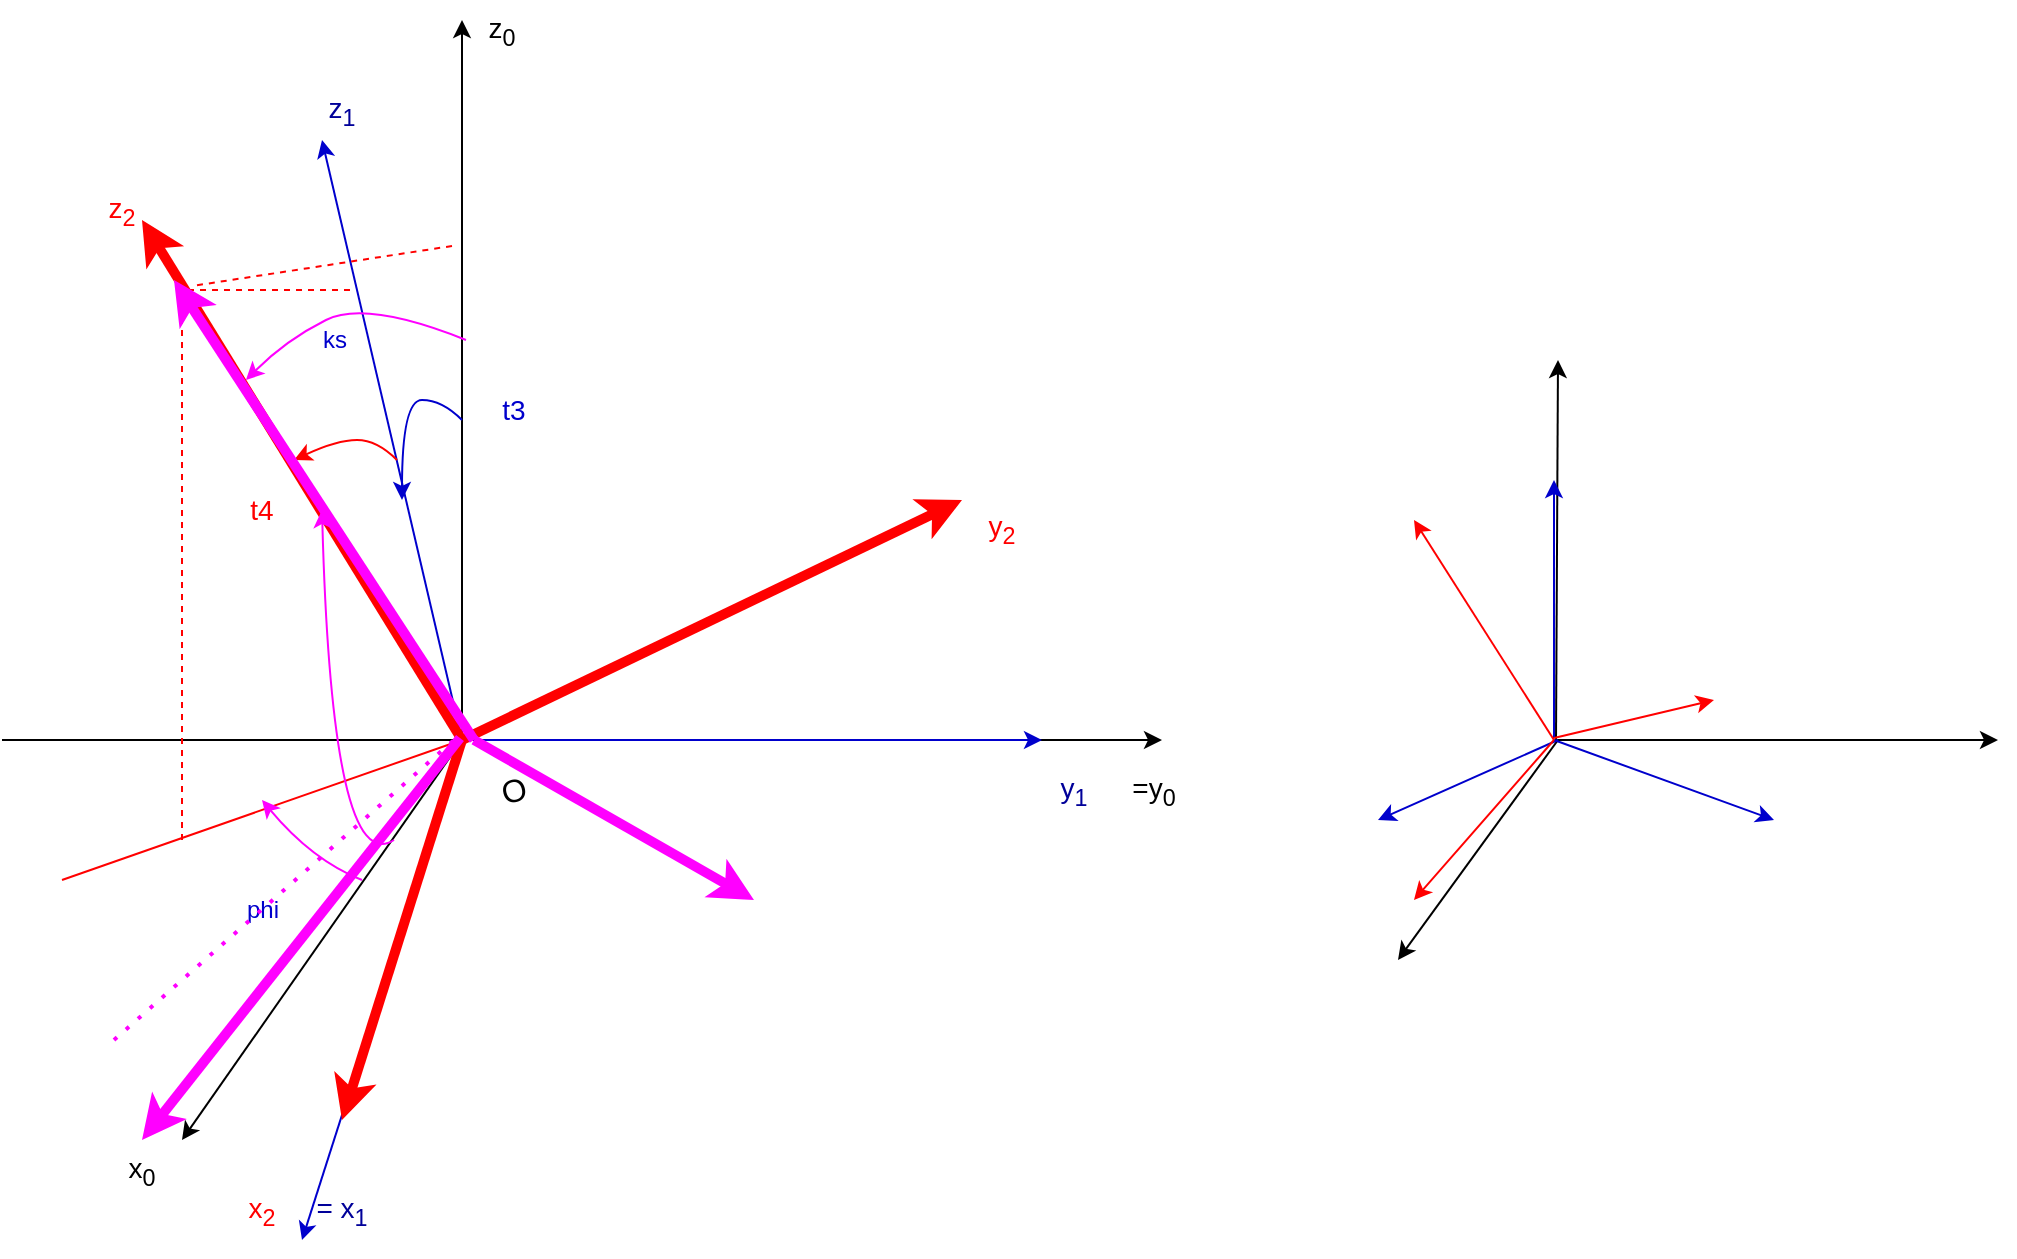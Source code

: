 <mxfile>
    <diagram id="zK5Rt0_C5VV_g-sW-Zkf" name="Page-1">
        <mxGraphModel dx="1105" dy="1110" grid="1" gridSize="10" guides="1" tooltips="1" connect="1" arrows="1" fold="1" page="1" pageScale="1" pageWidth="1169" pageHeight="827" math="0" shadow="0">
            <root>
                <mxCell id="0"/>
                <mxCell id="1" parent="0"/>
                <mxCell id="2" value="" style="endArrow=classic;html=1;" parent="1" edge="1">
                    <mxGeometry width="50" height="50" relative="1" as="geometry">
                        <mxPoint x="344" y="520" as="sourcePoint"/>
                        <mxPoint x="694" y="520" as="targetPoint"/>
                    </mxGeometry>
                </mxCell>
                <mxCell id="3" value="" style="endArrow=classic;html=1;" parent="1" edge="1">
                    <mxGeometry width="50" height="50" relative="1" as="geometry">
                        <mxPoint x="344" y="520" as="sourcePoint"/>
                        <mxPoint x="344" y="160" as="targetPoint"/>
                    </mxGeometry>
                </mxCell>
                <mxCell id="4" value="" style="endArrow=classic;html=1;" parent="1" edge="1">
                    <mxGeometry width="50" height="50" relative="1" as="geometry">
                        <mxPoint x="344" y="520" as="sourcePoint"/>
                        <mxPoint x="204" y="720" as="targetPoint"/>
                    </mxGeometry>
                </mxCell>
                <mxCell id="5" value="&lt;font style=&quot;font-size: 14px;&quot;&gt;z&lt;sub&gt;0&lt;/sub&gt;&lt;/font&gt;" style="text;html=1;strokeColor=none;fillColor=none;align=center;verticalAlign=middle;whiteSpace=wrap;rounded=0;" parent="1" vertex="1">
                    <mxGeometry x="334" y="150" width="60" height="30" as="geometry"/>
                </mxCell>
                <mxCell id="8" value="&lt;font style=&quot;font-size: 14px;&quot;&gt;x&lt;sub&gt;0&lt;/sub&gt;&lt;/font&gt;" style="text;html=1;strokeColor=none;fillColor=none;align=center;verticalAlign=middle;whiteSpace=wrap;rounded=0;" parent="1" vertex="1">
                    <mxGeometry x="154" y="720" width="60" height="30" as="geometry"/>
                </mxCell>
                <mxCell id="9" value="&lt;font style=&quot;font-size: 14px;&quot;&gt;=y&lt;sub&gt;0&lt;/sub&gt;&lt;/font&gt;" style="text;html=1;strokeColor=none;fillColor=none;align=center;verticalAlign=middle;whiteSpace=wrap;rounded=0;" parent="1" vertex="1">
                    <mxGeometry x="660" y="530" width="60" height="30" as="geometry"/>
                </mxCell>
                <mxCell id="10" value="" style="endArrow=classic;html=1;strokeColor=#0000CC;" parent="1" edge="1">
                    <mxGeometry width="50" height="50" relative="1" as="geometry">
                        <mxPoint x="344" y="520" as="sourcePoint"/>
                        <mxPoint x="274" y="220" as="targetPoint"/>
                    </mxGeometry>
                </mxCell>
                <mxCell id="12" value="" style="endArrow=classic;html=1;strokeColor=#0000CC;" parent="1" edge="1">
                    <mxGeometry width="50" height="50" relative="1" as="geometry">
                        <mxPoint x="344" y="520" as="sourcePoint"/>
                        <mxPoint x="264" y="770" as="targetPoint"/>
                    </mxGeometry>
                </mxCell>
                <mxCell id="13" value="" style="endArrow=classic;html=1;strokeColor=#0000CC;" parent="1" edge="1">
                    <mxGeometry width="50" height="50" relative="1" as="geometry">
                        <mxPoint x="344" y="520" as="sourcePoint"/>
                        <mxPoint x="634" y="520" as="targetPoint"/>
                    </mxGeometry>
                </mxCell>
                <mxCell id="14" value="&lt;font color=&quot;#000099&quot;&gt;y&lt;sub&gt;1&lt;/sub&gt;&lt;/font&gt;" style="text;html=1;strokeColor=none;fillColor=none;align=center;verticalAlign=middle;whiteSpace=wrap;rounded=0;fontSize=14;" parent="1" vertex="1">
                    <mxGeometry x="620" y="530" width="60" height="30" as="geometry"/>
                </mxCell>
                <mxCell id="15" value="&lt;font color=&quot;#000099&quot;&gt;z&lt;sub&gt;1&lt;/sub&gt;&lt;/font&gt;" style="text;html=1;strokeColor=none;fillColor=none;align=center;verticalAlign=middle;whiteSpace=wrap;rounded=0;fontSize=14;" parent="1" vertex="1">
                    <mxGeometry x="254" y="190" width="60" height="30" as="geometry"/>
                </mxCell>
                <mxCell id="16" value="&lt;font color=&quot;#000099&quot;&gt;= x&lt;sub&gt;1&lt;/sub&gt;&lt;/font&gt;" style="text;html=1;strokeColor=none;fillColor=none;align=center;verticalAlign=middle;whiteSpace=wrap;rounded=0;fontSize=14;" parent="1" vertex="1">
                    <mxGeometry x="254" y="740" width="60" height="30" as="geometry"/>
                </mxCell>
                <mxCell id="18" value="" style="curved=1;endArrow=classic;html=1;strokeColor=#0000CC;fontSize=14;fontColor=#000099;" parent="1" edge="1">
                    <mxGeometry width="50" height="50" relative="1" as="geometry">
                        <mxPoint x="344" y="360" as="sourcePoint"/>
                        <mxPoint x="314" y="400" as="targetPoint"/>
                        <Array as="points">
                            <mxPoint x="334" y="350"/>
                            <mxPoint x="314" y="350"/>
                        </Array>
                    </mxGeometry>
                </mxCell>
                <mxCell id="19" value="" style="endArrow=classic;html=1;strokeColor=#FF0000;strokeWidth=5;" parent="1" edge="1">
                    <mxGeometry width="50" height="50" relative="1" as="geometry">
                        <mxPoint x="344" y="520" as="sourcePoint"/>
                        <mxPoint x="184" y="260" as="targetPoint"/>
                    </mxGeometry>
                </mxCell>
                <mxCell id="20" value="" style="endArrow=classic;html=1;strokeColor=#FF0000;strokeWidth=5;" parent="1" edge="1">
                    <mxGeometry width="50" height="50" relative="1" as="geometry">
                        <mxPoint x="344" y="520" as="sourcePoint"/>
                        <mxPoint x="594" y="400" as="targetPoint"/>
                    </mxGeometry>
                </mxCell>
                <mxCell id="21" value="" style="endArrow=classic;html=1;strokeColor=#FF0000;strokeWidth=5;" parent="1" edge="1">
                    <mxGeometry width="50" height="50" relative="1" as="geometry">
                        <mxPoint x="344" y="520" as="sourcePoint"/>
                        <mxPoint x="284" y="710" as="targetPoint"/>
                    </mxGeometry>
                </mxCell>
                <mxCell id="22" value="" style="curved=1;endArrow=classic;html=1;strokeColor=#FF0000;fontSize=14;fontColor=#000099;" parent="1" edge="1">
                    <mxGeometry width="50" height="50" relative="1" as="geometry">
                        <mxPoint x="311.5" y="380" as="sourcePoint"/>
                        <mxPoint x="260" y="380" as="targetPoint"/>
                        <Array as="points">
                            <mxPoint x="301.5" y="370"/>
                            <mxPoint x="281.5" y="370"/>
                        </Array>
                    </mxGeometry>
                </mxCell>
                <mxCell id="23" value="&lt;font color=&quot;#ff0000&quot;&gt;z&lt;sub style=&quot;&quot;&gt;2&lt;/sub&gt;&lt;/font&gt;" style="text;html=1;strokeColor=none;fillColor=none;align=center;verticalAlign=middle;whiteSpace=wrap;rounded=0;fontSize=14;" parent="1" vertex="1">
                    <mxGeometry x="144" y="240" width="60" height="30" as="geometry"/>
                </mxCell>
                <mxCell id="24" value="&lt;font color=&quot;#ff0000&quot;&gt;y&lt;sub style=&quot;&quot;&gt;2&lt;/sub&gt;&lt;/font&gt;" style="text;html=1;strokeColor=none;fillColor=none;align=center;verticalAlign=middle;whiteSpace=wrap;rounded=0;fontSize=14;" parent="1" vertex="1">
                    <mxGeometry x="584" y="399" width="60" height="30" as="geometry"/>
                </mxCell>
                <mxCell id="25" value="&lt;font color=&quot;#ff0000&quot;&gt;x&lt;sub style=&quot;&quot;&gt;2&lt;/sub&gt;&lt;/font&gt;" style="text;html=1;strokeColor=none;fillColor=none;align=center;verticalAlign=middle;whiteSpace=wrap;rounded=0;fontSize=14;" parent="1" vertex="1">
                    <mxGeometry x="214" y="740" width="60" height="30" as="geometry"/>
                </mxCell>
                <mxCell id="26" value="" style="endArrow=none;html=1;strokeColor=#000000;fontSize=14;fontColor=#FF0000;" parent="1" edge="1">
                    <mxGeometry width="50" height="50" relative="1" as="geometry">
                        <mxPoint x="344" y="520" as="sourcePoint"/>
                        <mxPoint x="114" y="520" as="targetPoint"/>
                    </mxGeometry>
                </mxCell>
                <mxCell id="27" value="" style="endArrow=none;html=1;strokeColor=#FF0000;fontSize=14;fontColor=#FF0000;" parent="1" edge="1">
                    <mxGeometry width="50" height="50" relative="1" as="geometry">
                        <mxPoint x="144" y="590" as="sourcePoint"/>
                        <mxPoint x="344" y="520" as="targetPoint"/>
                    </mxGeometry>
                </mxCell>
                <mxCell id="28" value="" style="endArrow=none;dashed=1;html=1;strokeColor=#FF0000;fontSize=14;fontColor=#FF0000;" parent="1" edge="1">
                    <mxGeometry width="50" height="50" relative="1" as="geometry">
                        <mxPoint x="204" y="570" as="sourcePoint"/>
                        <mxPoint x="204" y="290" as="targetPoint"/>
                    </mxGeometry>
                </mxCell>
                <mxCell id="30" value="" style="curved=1;endArrow=classic;html=1;strokeColor=#FF00FF;fontSize=14;fontColor=#000099;" parent="1" edge="1">
                    <mxGeometry width="50" height="50" relative="1" as="geometry">
                        <mxPoint x="294" y="590" as="sourcePoint"/>
                        <mxPoint x="244" y="550" as="targetPoint"/>
                        <Array as="points">
                            <mxPoint x="269" y="580"/>
                        </Array>
                    </mxGeometry>
                </mxCell>
                <mxCell id="31" value="" style="endArrow=none;dashed=1;html=1;strokeColor=#FF0000;fontSize=14;fontColor=#FF0000;" parent="1" edge="1">
                    <mxGeometry width="50" height="50" relative="1" as="geometry">
                        <mxPoint x="339" y="273" as="sourcePoint"/>
                        <mxPoint x="209" y="293" as="targetPoint"/>
                    </mxGeometry>
                </mxCell>
                <mxCell id="32" value="" style="curved=1;endArrow=classic;html=1;strokeColor=#FF00FF;fontSize=14;fontColor=#000099;" parent="1" edge="1">
                    <mxGeometry width="50" height="50" relative="1" as="geometry">
                        <mxPoint x="346" y="320" as="sourcePoint"/>
                        <mxPoint x="236" y="340" as="targetPoint"/>
                        <Array as="points">
                            <mxPoint x="296" y="300"/>
                            <mxPoint x="256" y="320"/>
                        </Array>
                    </mxGeometry>
                </mxCell>
                <mxCell id="33" value="t4" style="text;html=1;strokeColor=none;fillColor=none;align=center;verticalAlign=middle;whiteSpace=wrap;rounded=0;fontSize=14;fontColor=#FF0000;" parent="1" vertex="1">
                    <mxGeometry x="214" y="390" width="60" height="30" as="geometry"/>
                </mxCell>
                <mxCell id="61" value="" style="endArrow=classic;html=1;" parent="1" edge="1">
                    <mxGeometry width="50" height="50" relative="1" as="geometry">
                        <mxPoint x="892.0" y="520" as="sourcePoint"/>
                        <mxPoint x="812" y="630" as="targetPoint"/>
                    </mxGeometry>
                </mxCell>
                <mxCell id="62" value="" style="endArrow=classic;html=1;" parent="1" edge="1">
                    <mxGeometry width="50" height="50" relative="1" as="geometry">
                        <mxPoint x="891.0" y="520" as="sourcePoint"/>
                        <mxPoint x="892" y="330" as="targetPoint"/>
                    </mxGeometry>
                </mxCell>
                <mxCell id="63" value="" style="endArrow=classic;html=1;" parent="1" edge="1">
                    <mxGeometry width="50" height="50" relative="1" as="geometry">
                        <mxPoint x="891.0" y="520" as="sourcePoint"/>
                        <mxPoint x="1112" y="520" as="targetPoint"/>
                    </mxGeometry>
                </mxCell>
                <mxCell id="64" value="" style="endArrow=classic;html=1;strokeColor=#0000CC;" parent="1" edge="1">
                    <mxGeometry width="50" height="50" relative="1" as="geometry">
                        <mxPoint x="890" y="519" as="sourcePoint"/>
                        <mxPoint x="890" y="390" as="targetPoint"/>
                    </mxGeometry>
                </mxCell>
                <mxCell id="65" value="" style="endArrow=classic;html=1;strokeColor=#0000CC;" parent="1" edge="1">
                    <mxGeometry width="50" height="50" relative="1" as="geometry">
                        <mxPoint x="892.0" y="520" as="sourcePoint"/>
                        <mxPoint x="802" y="560" as="targetPoint"/>
                    </mxGeometry>
                </mxCell>
                <mxCell id="66" value="" style="endArrow=classic;html=1;strokeColor=#0000CC;" parent="1" edge="1">
                    <mxGeometry width="50" height="50" relative="1" as="geometry">
                        <mxPoint x="890.0" y="520" as="sourcePoint"/>
                        <mxPoint x="1000" y="560" as="targetPoint"/>
                    </mxGeometry>
                </mxCell>
                <mxCell id="67" value="" style="endArrow=classic;html=1;strokeColor=#FF0000;" parent="1" edge="1">
                    <mxGeometry width="50" height="50" relative="1" as="geometry">
                        <mxPoint x="890.0" y="520" as="sourcePoint"/>
                        <mxPoint x="820" y="410" as="targetPoint"/>
                    </mxGeometry>
                </mxCell>
                <mxCell id="68" value="" style="endArrow=classic;html=1;strokeColor=#FF0000;" parent="1" edge="1">
                    <mxGeometry width="50" height="50" relative="1" as="geometry">
                        <mxPoint x="890" y="520" as="sourcePoint"/>
                        <mxPoint x="820" y="600" as="targetPoint"/>
                    </mxGeometry>
                </mxCell>
                <mxCell id="69" value="" style="endArrow=classic;html=1;strokeColor=#FF0000;" parent="1" edge="1">
                    <mxGeometry width="50" height="50" relative="1" as="geometry">
                        <mxPoint x="890.0" y="519" as="sourcePoint"/>
                        <mxPoint x="970" y="500" as="targetPoint"/>
                    </mxGeometry>
                </mxCell>
                <mxCell id="70" value="" style="endArrow=none;dashed=1;html=1;strokeColor=#FF0000;fontSize=14;fontColor=#FF0000;" parent="1" edge="1">
                    <mxGeometry width="50" height="50" relative="1" as="geometry">
                        <mxPoint x="288" y="295" as="sourcePoint"/>
                        <mxPoint x="208" y="295" as="targetPoint"/>
                    </mxGeometry>
                </mxCell>
                <mxCell id="71" value="&lt;font style=&quot;font-size: 16px;&quot;&gt;O&lt;/font&gt;" style="text;html=1;strokeColor=none;fillColor=none;align=center;verticalAlign=middle;whiteSpace=wrap;rounded=0;rotation=-15;" parent="1" vertex="1">
                    <mxGeometry x="340" y="530" width="60" height="30" as="geometry"/>
                </mxCell>
                <mxCell id="73" value="&lt;font color=&quot;#0000cc&quot;&gt;t3&lt;/font&gt;" style="text;html=1;strokeColor=none;fillColor=none;align=center;verticalAlign=middle;whiteSpace=wrap;rounded=0;fontSize=14;fontColor=#FF0000;" parent="1" vertex="1">
                    <mxGeometry x="340" y="340" width="60" height="30" as="geometry"/>
                </mxCell>
                <mxCell id="74" value="ks" style="text;html=1;align=center;verticalAlign=middle;resizable=0;points=[];autosize=1;strokeColor=none;fillColor=none;fontColor=#0000CC;" parent="1" vertex="1">
                    <mxGeometry x="260" y="305" width="40" height="30" as="geometry"/>
                </mxCell>
                <mxCell id="77" value="phi" style="text;html=1;align=center;verticalAlign=middle;resizable=0;points=[];autosize=1;strokeColor=none;fillColor=none;fontColor=#0000CC;" parent="1" vertex="1">
                    <mxGeometry x="224" y="590" width="40" height="30" as="geometry"/>
                </mxCell>
                <mxCell id="78" value="" style="curved=1;endArrow=classic;html=1;strokeColor=#FF00FF;fontSize=14;fontColor=#000099;entryX=1;entryY=0.5;entryDx=0;entryDy=0;" parent="1" target="33" edge="1">
                    <mxGeometry width="50" height="50" relative="1" as="geometry">
                        <mxPoint x="310" y="570" as="sourcePoint"/>
                        <mxPoint x="254" y="560" as="targetPoint"/>
                        <Array as="points">
                            <mxPoint x="279" y="590"/>
                        </Array>
                    </mxGeometry>
                </mxCell>
                <mxCell id="79" value="" style="endArrow=classic;html=1;strokeWidth=5;strokeColor=#FF00FF;" edge="1" parent="1">
                    <mxGeometry width="50" height="50" relative="1" as="geometry">
                        <mxPoint x="350" y="520" as="sourcePoint"/>
                        <mxPoint x="200" y="290" as="targetPoint"/>
                    </mxGeometry>
                </mxCell>
                <mxCell id="80" value="" style="endArrow=classic;html=1;strokeWidth=5;strokeColor=#FF00FF;entryX=0.5;entryY=0;entryDx=0;entryDy=0;" edge="1" parent="1" target="8">
                    <mxGeometry width="50" height="50" relative="1" as="geometry">
                        <mxPoint x="343" y="519" as="sourcePoint"/>
                        <mxPoint x="173" y="689" as="targetPoint"/>
                    </mxGeometry>
                </mxCell>
                <mxCell id="81" value="" style="endArrow=classic;html=1;strokeWidth=5;strokeColor=#FF00FF;" edge="1" parent="1">
                    <mxGeometry width="50" height="50" relative="1" as="geometry">
                        <mxPoint x="350" y="520" as="sourcePoint"/>
                        <mxPoint x="490" y="600" as="targetPoint"/>
                    </mxGeometry>
                </mxCell>
                <mxCell id="82" value="" style="endArrow=none;dashed=1;html=1;dashPattern=1 3;strokeWidth=2;strokeColor=#FF00FF;" edge="1" parent="1">
                    <mxGeometry width="50" height="50" relative="1" as="geometry">
                        <mxPoint x="170" y="670" as="sourcePoint"/>
                        <mxPoint x="340" y="520" as="targetPoint"/>
                    </mxGeometry>
                </mxCell>
            </root>
        </mxGraphModel>
    </diagram>
</mxfile>